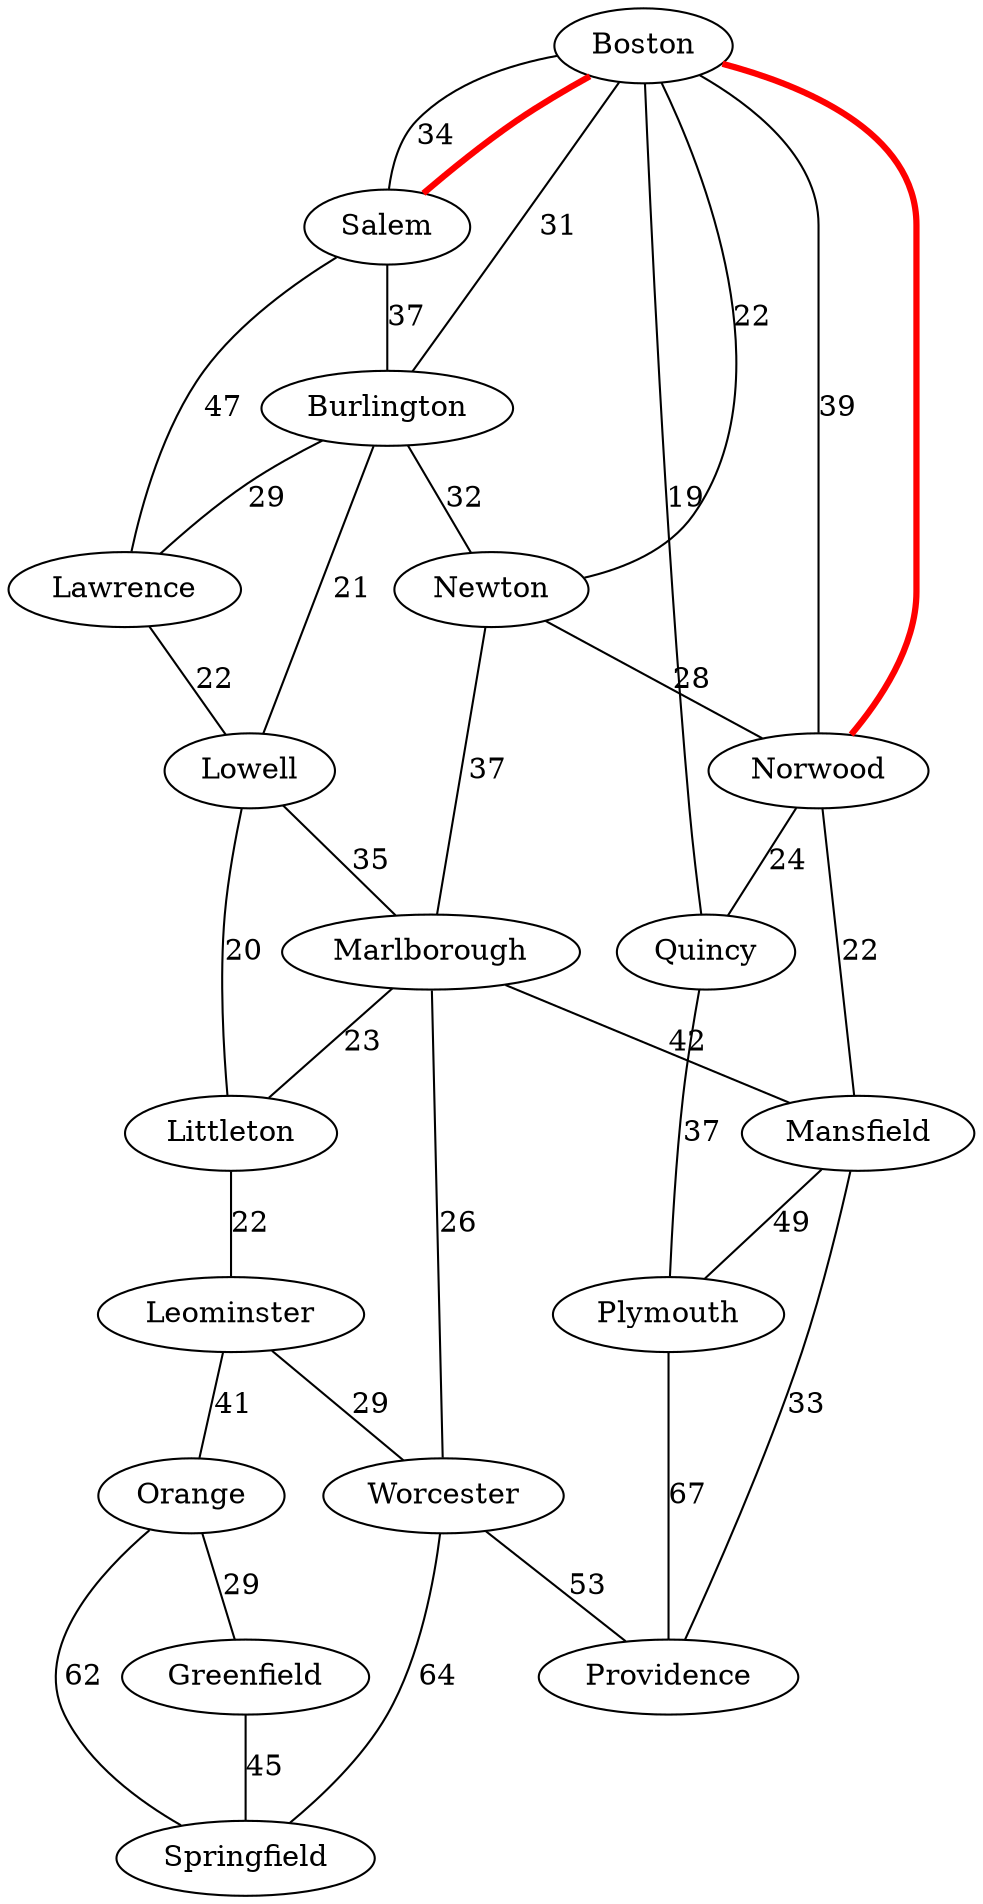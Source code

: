 graph DijkstraGraph {
  Boston -- Salem [label="34"];
  Boston -- Burlington [label="31"];
  Boston -- Newton [label="22"];
  Boston -- Norwood [label="39"];
  Boston -- Quincy [label="19"];
  Salem -- Burlington [label="37"];
  Salem -- Lawrence [label="47"];
  Burlington -- Newton [label="32"];
  Burlington -- Lawrence [label="29"];
  Burlington -- Lowell [label="21"];
  Newton -- Norwood [label="28"];
  Newton -- Marlborough [label="37"];
  Norwood -- Quincy [label="24"];
  Norwood -- Mansfield [label="22"];
  Quincy -- Plymouth [label="37"];
  Lawrence -- Lowell [label="22"];
  Lowell -- Marlborough [label="35"];
  Lowell -- Littleton [label="20"];
  Marlborough -- Mansfield [label="42"];
  Marlborough -- Littleton [label="23"];
  Marlborough -- Worcester [label="26"];
  Mansfield -- Plymouth [label="49"];
  Mansfield -- Providence [label="33"];
  Plymouth -- Providence [label="67"];
  Littleton -- Leominster [label="22"];
  Leominster -- Worcester [label="29"];
  Leominster -- Orange [label="41"];
  Worcester -- Providence [label="53"];
  Worcester -- Springfield [label="64"];
  Orange -- Greenfield [label="29"];
  Orange -- Springfield [label="62"];
  Greenfield -- Springfield [label="45"];

  // Highlight the optimal path
  Salem -- Boston [color=red, penwidth=3.0];
  Boston -- Norwood [color=red, penwidth=3.0];
}
